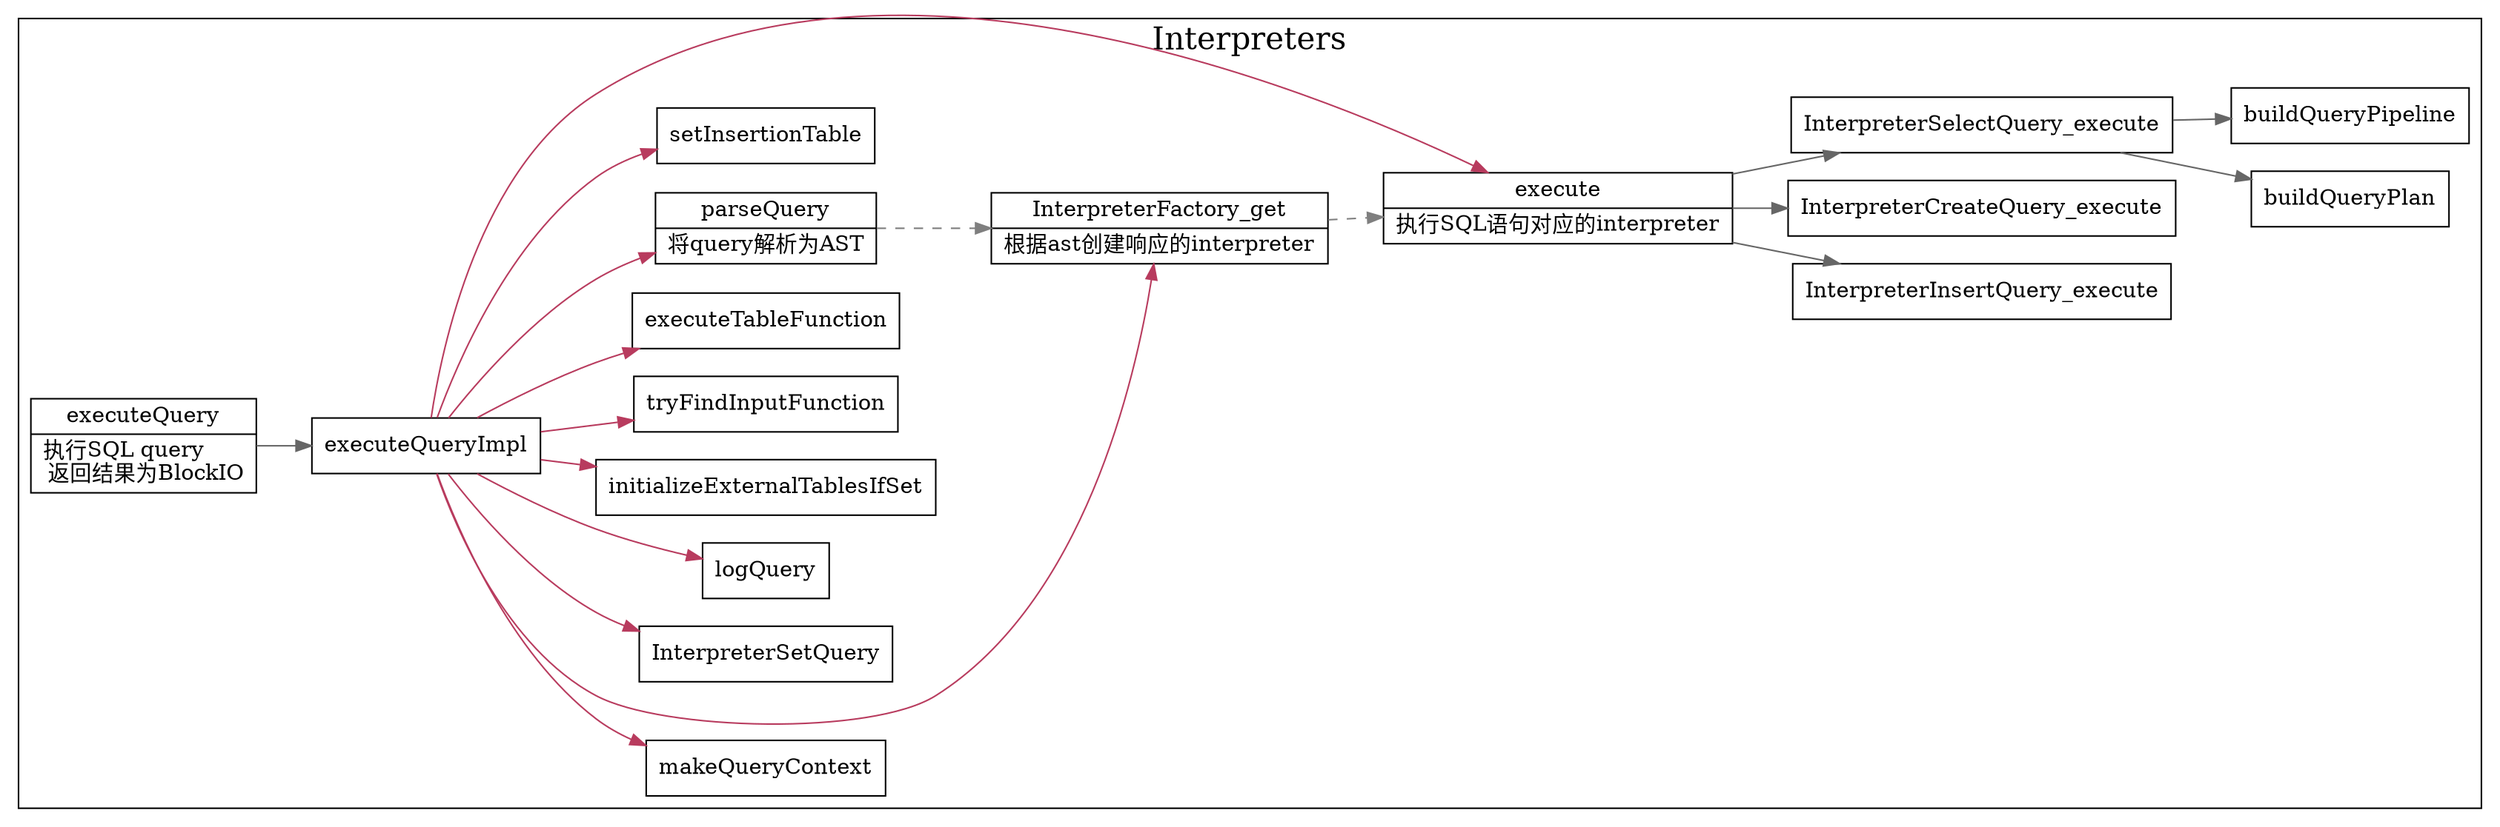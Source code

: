digraph execute_query {
  node[shape=box];
  edge[color=gray40];
  newrank=true;
  rankdir=LR;
  subgraph cluster_Interpreters {
    graph[label="Interpreters";fontsize=20;];
    executeQuery -> executeQueryImpl;
    executeQuery[
      shape="record";
      label="{{
        executeQuery|
        执行SQL query\l
        返回结果为BlockIO\l
      }}";
    ];
    executeQueryImpl -> {
      makeQueryContext;
      parseQuery;
      InterpreterSetQuery;
      logQuery;
      initializeExternalTablesIfSet;
      tryFindInputFunction;
      executeTableFunction;
      execute;
      setInsertionTable;
      InterpreterFactory_get;
    }[color="#b83b5e"];

    InterpreterFactory_get[
      shape="record";
      label="{{
        InterpreterFactory_get|
        根据ast创建响应的interpreter\l
      }}";
    ];
    execute[
      shape="record";
      label="{{
        execute|
        执行SQL语句对应的interpreter\l
      }}";
    ];
    parseQuery[
      shape="record";
      label="{{
        parseQuery|
        将query解析为AST
      }}";
    ];
    execute -> {
      InterpreterInsertQuery_execute;
      InterpreterCreateQuery_execute;
      InterpreterSelectQuery_execute;
    }
    InterpreterSelectQuery_execute -> {
      buildQueryPlan;
      buildQueryPipeline;
    }
    parseQuery -> InterpreterFactory_get[style=dashed;color=gray50;];
    InterpreterFactory_get -> execute[style=dashed;color=gray50;];
  }
}
